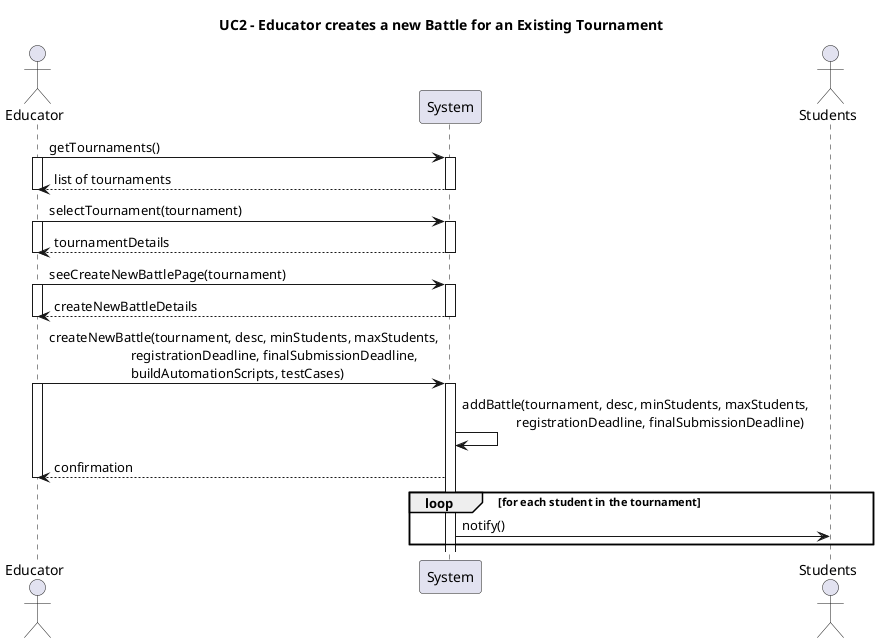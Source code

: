 @startuml UC2
title UC2 - Educator creates a new Battle for an Existing Tournament    

actor Educator

participant System
actor Students

Educator -> System ++: getTournaments()
activate Educator
System --> Educator--: list of tournaments
deactivate Educator

Educator -> System ++: selectTournament(tournament)
activate Educator
System --> Educator--: tournamentDetails
deactivate Educator

Educator -> System ++: seeCreateNewBattlePage(tournament)
activate Educator
System --> Educator--: createNewBattleDetails
deactivate Educator

Educator -> System ++: createNewBattle(tournament, desc, minStudents, maxStudents,\n\t\t\tregistrationDeadline, finalSubmissionDeadline,\n\t\t\tbuildAutomationScripts, testCases)
activate Educator

System -> System: addBattle(tournament, desc, minStudents, maxStudents,\n\t\tregistrationDeadline, finalSubmissionDeadline)

System --> Educator: confirmation
deactivate Educator

loop for each student in the tournament
    System -> Students : notify()

end








@enduml